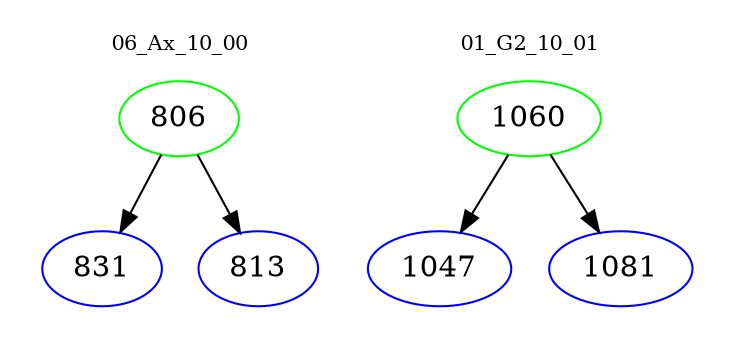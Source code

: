digraph{
subgraph cluster_0 {
color = white
label = "06_Ax_10_00";
fontsize=10;
T0_806 [label="806", color="green"]
T0_806 -> T0_831 [color="black"]
T0_831 [label="831", color="blue"]
T0_806 -> T0_813 [color="black"]
T0_813 [label="813", color="blue"]
}
subgraph cluster_1 {
color = white
label = "01_G2_10_01";
fontsize=10;
T1_1060 [label="1060", color="green"]
T1_1060 -> T1_1047 [color="black"]
T1_1047 [label="1047", color="blue"]
T1_1060 -> T1_1081 [color="black"]
T1_1081 [label="1081", color="blue"]
}
}
